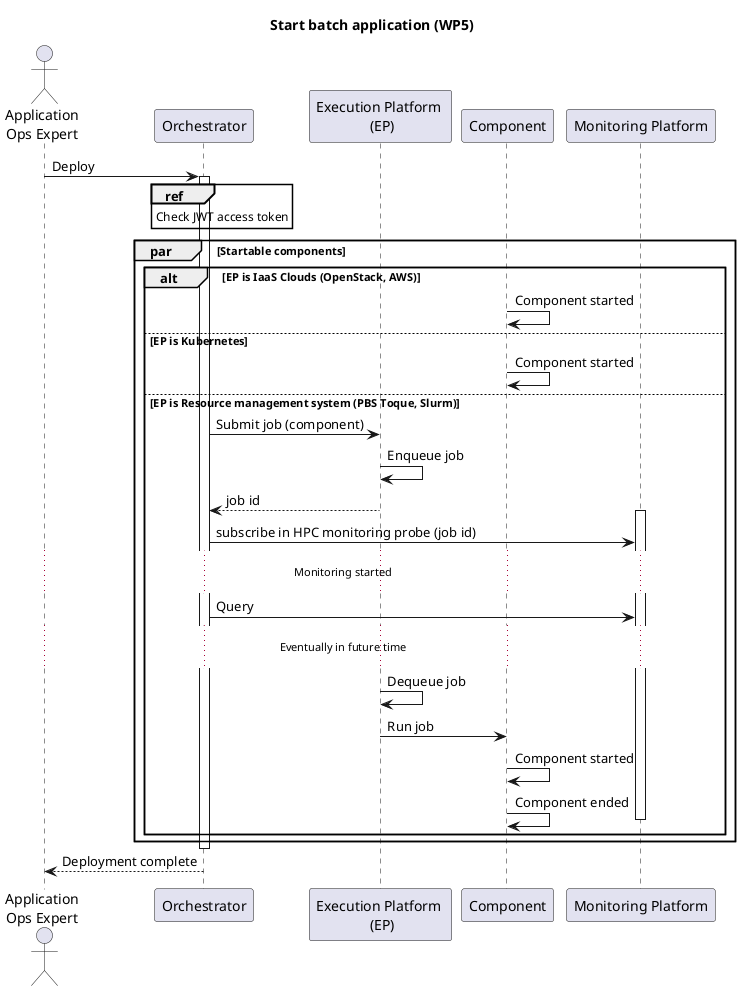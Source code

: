 @startuml

title Start batch application (WP5)

actor "Application\nOps Expert" as ops
participant  Orchestrator as orch
participant "Execution Platform \n (EP)" as res
participant "Component" as lre
participant "Monitoring Platform" as mon

ops->orch: Deploy
activate orch
ref over orch: Check JWT access token
par Startable components
  alt EP is IaaS Clouds (OpenStack, AWS)
    lre->lre: Component started
  else EP is Kubernetes
    lre->lre: Component started
  else  EP is Resource management system (PBS Toque, Slurm)
    orch->res: Submit job (component)
    res->res: Enqueue job
    orch<--res: job id
    activate mon
    orch->mon: subscribe in HPC monitoring probe (job id)
    ...Monitoring started...
    orch->mon: Query
    ... Eventually in future time ...
    res->res: Dequeue job
    res->lre: Run job
    lre->lre: Component started
    lre->lre: Component ended
    deactivate mon
  end

end

deactivate orch
orch-->ops: Deployment complete

@enduml
